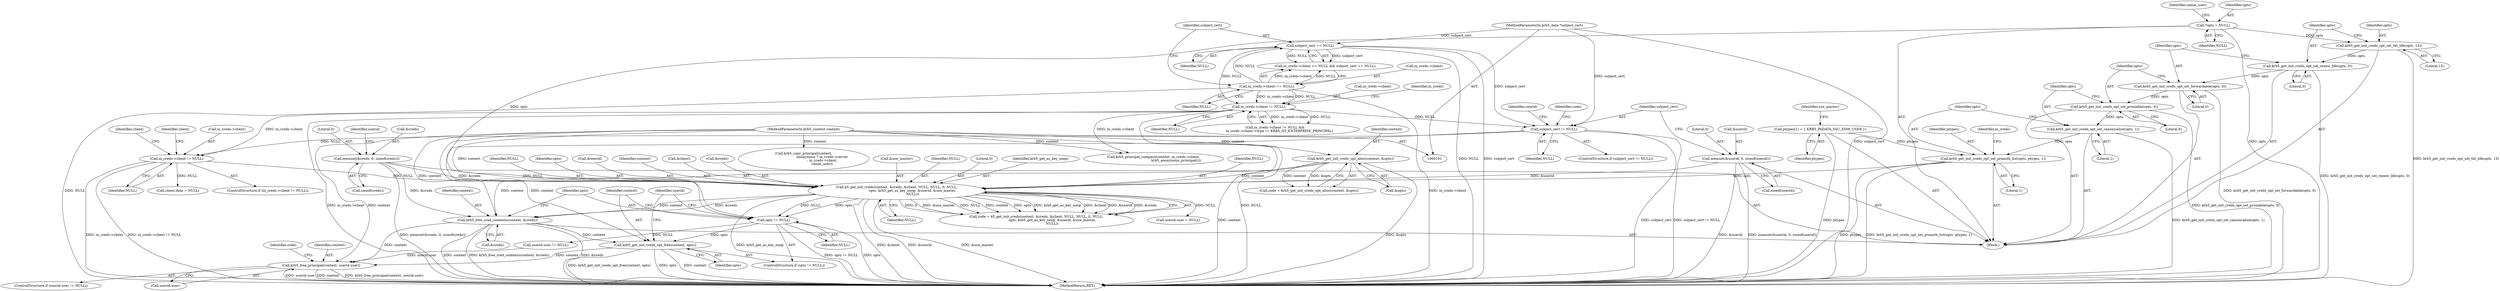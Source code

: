 digraph "0_krb5_5e6d1796106df8ba6bc1973ee0917c170d929086_0@API" {
"1000334" [label="(Call,krb5_get_init_creds_opt_free(context, opts))"];
"1000326" [label="(Call,krb5_free_cred_contents(context, &creds))"];
"1000199" [label="(Call,krb5_get_init_creds_opt_alloc(context, &opts))"];
"1000102" [label="(MethodParameterIn,krb5_context context)"];
"1000282" [label="(Call,k5_get_init_creds(context, &creds, &client, NULL, NULL, 0, NULL,\n                              opts, krb5_get_as_key_noop, &userid, &use_master,\n                              NULL))"];
"1000175" [label="(Call,memset(&creds, 0, sizeof(creds)))"];
"1000228" [label="(Call,in_creds->client != NULL)"];
"1000141" [label="(Call,in_creds->client != NULL)"];
"1000128" [label="(Call,in_creds->client == NULL)"];
"1000133" [label="(Call,subject_cert == NULL)"];
"1000104" [label="(MethodParameterIn,krb5_data *subject_cert)"];
"1000188" [label="(Call,subject_cert != NULL)"];
"1000223" [label="(Call,krb5_get_init_creds_opt_set_preauth_list(opts, ptypes, 1))"];
"1000220" [label="(Call,krb5_get_init_creds_opt_set_canonicalize(opts, 1))"];
"1000217" [label="(Call,krb5_get_init_creds_opt_set_proxiable(opts, 0))"];
"1000214" [label="(Call,krb5_get_init_creds_opt_set_forwardable(opts, 0))"];
"1000211" [label="(Call,krb5_get_init_creds_opt_set_renew_life(opts, 0))"];
"1000208" [label="(Call,krb5_get_init_creds_opt_set_tkt_life(opts, 15))"];
"1000117" [label="(Call,*opts = NULL)"];
"1000109" [label="(Call,ptypes[1] = { KRB5_PADATA_S4U_X509_USER })"];
"1000181" [label="(Call,memset(&userid, 0, sizeof(userid)))"];
"1000331" [label="(Call,opts != NULL)"];
"1000343" [label="(Call,krb5_free_principal(context, userid.user))"];
"1000145" [label="(Identifier,NULL)"];
"1000333" [label="(Identifier,NULL)"];
"1000332" [label="(Identifier,opts)"];
"1000193" [label="(Identifier,userid)"];
"1000183" [label="(Identifier,userid)"];
"1000335" [label="(Identifier,context)"];
"1000265" [label="(Call,client.data = NULL)"];
"1000330" [label="(ControlStructure,if (opts != NULL))"];
"1000331" [label="(Call,opts != NULL)"];
"1000181" [label="(Call,memset(&userid, 0, sizeof(userid)))"];
"1000134" [label="(Identifier,subject_cert)"];
"1000294" [label="(Call,&userid)"];
"1000190" [label="(Identifier,NULL)"];
"1000343" [label="(Call,krb5_free_principal(context, userid.user))"];
"1000225" [label="(Identifier,ptypes)"];
"1000188" [label="(Call,subject_cert != NULL)"];
"1000213" [label="(Literal,0)"];
"1000215" [label="(Identifier,opts)"];
"1000179" [label="(Call,sizeof(creds))"];
"1000201" [label="(Call,&opts)"];
"1000133" [label="(Call,subject_cert == NULL)"];
"1000336" [label="(Identifier,opts)"];
"1000219" [label="(Literal,0)"];
"1000283" [label="(Identifier,context)"];
"1000286" [label="(Call,&client)"];
"1000326" [label="(Call,krb5_free_cred_contents(context, &creds))"];
"1000119" [label="(Identifier,NULL)"];
"1000212" [label="(Identifier,opts)"];
"1000189" [label="(Identifier,subject_cert)"];
"1000222" [label="(Literal,1)"];
"1000284" [label="(Call,&creds)"];
"1000296" [label="(Call,&use_master)"];
"1000175" [label="(Call,memset(&creds, 0, sizeof(creds)))"];
"1000164" [label="(Call,krb5_copy_principal(context,\n                                   anonymous ? in_creds->server\n                                   : in_creds->client,\n                                   canon_user))"];
"1000338" [label="(Call,userid.user != NULL)"];
"1000226" [label="(Literal,1)"];
"1000230" [label="(Identifier,in_creds)"];
"1000253" [label="(Identifier,client)"];
"1000292" [label="(Identifier,opts)"];
"1000229" [label="(Call,in_creds->client)"];
"1000157" [label="(Call,krb5_principal_compare(context, in_creds->client,\n                                           krb5_anonymous_principal()))"];
"1000223" [label="(Call,krb5_get_init_creds_opt_set_preauth_list(opts, ptypes, 1))"];
"1000109" [label="(Call,ptypes[1] = { KRB5_PADATA_S4U_X509_USER })"];
"1000211" [label="(Call,krb5_get_init_creds_opt_set_renew_life(opts, 0))"];
"1000349" [label="(Identifier,code)"];
"1000291" [label="(Identifier,NULL)"];
"1000110" [label="(Identifier,ptypes)"];
"1000210" [label="(Literal,15)"];
"1000182" [label="(Call,&userid)"];
"1000290" [label="(Literal,0)"];
"1000187" [label="(ControlStructure,if (subject_cert != NULL))"];
"1000327" [label="(Identifier,context)"];
"1000344" [label="(Identifier,context)"];
"1000140" [label="(Call,in_creds->client != NULL &&\n        in_creds->client->type != KRB5_NT_ENTERPRISE_PRINCIPAL)"];
"1000185" [label="(Call,sizeof(userid))"];
"1000232" [label="(Identifier,NULL)"];
"1000209" [label="(Identifier,opts)"];
"1000235" [label="(Identifier,client)"];
"1000340" [label="(Identifier,userid)"];
"1000350" [label="(MethodReturn,RET)"];
"1000221" [label="(Identifier,opts)"];
"1000282" [label="(Call,k5_get_init_creds(context, &creds, &client, NULL, NULL, 0, NULL,\n                              opts, krb5_get_as_key_noop, &userid, &use_master,\n                              NULL))"];
"1000199" [label="(Call,krb5_get_init_creds_opt_alloc(context, &opts))"];
"1000218" [label="(Identifier,opts)"];
"1000124" [label="(Identifier,canon_user)"];
"1000293" [label="(Identifier,krb5_get_as_key_noop)"];
"1000184" [label="(Literal,0)"];
"1000214" [label="(Call,krb5_get_init_creds_opt_set_forwardable(opts, 0))"];
"1000208" [label="(Call,krb5_get_init_creds_opt_set_tkt_life(opts, 15))"];
"1000128" [label="(Call,in_creds->client == NULL)"];
"1000106" [label="(Block,)"];
"1000298" [label="(Identifier,NULL)"];
"1000149" [label="(Identifier,in_creds)"];
"1000216" [label="(Literal,0)"];
"1000280" [label="(Call,code = k5_get_init_creds(context, &creds, &client, NULL, NULL, 0, NULL,\n                              opts, krb5_get_as_key_noop, &userid, &use_master,\n                              NULL))"];
"1000141" [label="(Call,in_creds->client != NULL)"];
"1000129" [label="(Call,in_creds->client)"];
"1000118" [label="(Identifier,opts)"];
"1000228" [label="(Call,in_creds->client != NULL)"];
"1000142" [label="(Call,in_creds->client)"];
"1000317" [label="(Call,userid.user = NULL)"];
"1000345" [label="(Call,userid.user)"];
"1000334" [label="(Call,krb5_get_init_creds_opt_free(context, opts))"];
"1000224" [label="(Identifier,opts)"];
"1000197" [label="(Call,code = krb5_get_init_creds_opt_alloc(context, &opts))"];
"1000176" [label="(Call,&creds)"];
"1000288" [label="(Identifier,NULL)"];
"1000114" [label="(Identifier,use_master)"];
"1000127" [label="(Call,in_creds->client == NULL && subject_cert == NULL)"];
"1000198" [label="(Identifier,code)"];
"1000132" [label="(Identifier,NULL)"];
"1000117" [label="(Call,*opts = NULL)"];
"1000135" [label="(Identifier,NULL)"];
"1000289" [label="(Identifier,NULL)"];
"1000178" [label="(Literal,0)"];
"1000227" [label="(ControlStructure,if (in_creds->client != NULL))"];
"1000220" [label="(Call,krb5_get_init_creds_opt_set_canonicalize(opts, 1))"];
"1000328" [label="(Call,&creds)"];
"1000337" [label="(ControlStructure,if (userid.user != NULL))"];
"1000104" [label="(MethodParameterIn,krb5_data *subject_cert)"];
"1000200" [label="(Identifier,context)"];
"1000102" [label="(MethodParameterIn,krb5_context context)"];
"1000217" [label="(Call,krb5_get_init_creds_opt_set_proxiable(opts, 0))"];
"1000334" -> "1000330"  [label="AST: "];
"1000334" -> "1000336"  [label="CFG: "];
"1000335" -> "1000334"  [label="AST: "];
"1000336" -> "1000334"  [label="AST: "];
"1000340" -> "1000334"  [label="CFG: "];
"1000334" -> "1000350"  [label="DDG: krb5_get_init_creds_opt_free(context, opts)"];
"1000334" -> "1000350"  [label="DDG: opts"];
"1000334" -> "1000350"  [label="DDG: context"];
"1000326" -> "1000334"  [label="DDG: context"];
"1000102" -> "1000334"  [label="DDG: context"];
"1000331" -> "1000334"  [label="DDG: opts"];
"1000334" -> "1000343"  [label="DDG: context"];
"1000326" -> "1000106"  [label="AST: "];
"1000326" -> "1000328"  [label="CFG: "];
"1000327" -> "1000326"  [label="AST: "];
"1000328" -> "1000326"  [label="AST: "];
"1000332" -> "1000326"  [label="CFG: "];
"1000326" -> "1000350"  [label="DDG: krb5_free_cred_contents(context, &creds)"];
"1000326" -> "1000350"  [label="DDG: &creds"];
"1000326" -> "1000350"  [label="DDG: context"];
"1000199" -> "1000326"  [label="DDG: context"];
"1000282" -> "1000326"  [label="DDG: context"];
"1000282" -> "1000326"  [label="DDG: &creds"];
"1000102" -> "1000326"  [label="DDG: context"];
"1000175" -> "1000326"  [label="DDG: &creds"];
"1000326" -> "1000343"  [label="DDG: context"];
"1000199" -> "1000197"  [label="AST: "];
"1000199" -> "1000201"  [label="CFG: "];
"1000200" -> "1000199"  [label="AST: "];
"1000201" -> "1000199"  [label="AST: "];
"1000197" -> "1000199"  [label="CFG: "];
"1000199" -> "1000350"  [label="DDG: &opts"];
"1000199" -> "1000197"  [label="DDG: context"];
"1000199" -> "1000197"  [label="DDG: &opts"];
"1000102" -> "1000199"  [label="DDG: context"];
"1000199" -> "1000282"  [label="DDG: context"];
"1000102" -> "1000101"  [label="AST: "];
"1000102" -> "1000350"  [label="DDG: context"];
"1000102" -> "1000157"  [label="DDG: context"];
"1000102" -> "1000164"  [label="DDG: context"];
"1000102" -> "1000282"  [label="DDG: context"];
"1000102" -> "1000343"  [label="DDG: context"];
"1000282" -> "1000280"  [label="AST: "];
"1000282" -> "1000298"  [label="CFG: "];
"1000283" -> "1000282"  [label="AST: "];
"1000284" -> "1000282"  [label="AST: "];
"1000286" -> "1000282"  [label="AST: "];
"1000288" -> "1000282"  [label="AST: "];
"1000289" -> "1000282"  [label="AST: "];
"1000290" -> "1000282"  [label="AST: "];
"1000291" -> "1000282"  [label="AST: "];
"1000292" -> "1000282"  [label="AST: "];
"1000293" -> "1000282"  [label="AST: "];
"1000294" -> "1000282"  [label="AST: "];
"1000296" -> "1000282"  [label="AST: "];
"1000298" -> "1000282"  [label="AST: "];
"1000280" -> "1000282"  [label="CFG: "];
"1000282" -> "1000350"  [label="DDG: &client"];
"1000282" -> "1000350"  [label="DDG: &userid"];
"1000282" -> "1000350"  [label="DDG: krb5_get_as_key_noop"];
"1000282" -> "1000350"  [label="DDG: &use_master"];
"1000282" -> "1000280"  [label="DDG: 0"];
"1000282" -> "1000280"  [label="DDG: &use_master"];
"1000282" -> "1000280"  [label="DDG: NULL"];
"1000282" -> "1000280"  [label="DDG: context"];
"1000282" -> "1000280"  [label="DDG: opts"];
"1000282" -> "1000280"  [label="DDG: krb5_get_as_key_noop"];
"1000282" -> "1000280"  [label="DDG: &client"];
"1000282" -> "1000280"  [label="DDG: &userid"];
"1000282" -> "1000280"  [label="DDG: &creds"];
"1000175" -> "1000282"  [label="DDG: &creds"];
"1000228" -> "1000282"  [label="DDG: NULL"];
"1000223" -> "1000282"  [label="DDG: opts"];
"1000181" -> "1000282"  [label="DDG: &userid"];
"1000282" -> "1000317"  [label="DDG: NULL"];
"1000282" -> "1000331"  [label="DDG: opts"];
"1000282" -> "1000331"  [label="DDG: NULL"];
"1000175" -> "1000106"  [label="AST: "];
"1000175" -> "1000179"  [label="CFG: "];
"1000176" -> "1000175"  [label="AST: "];
"1000178" -> "1000175"  [label="AST: "];
"1000179" -> "1000175"  [label="AST: "];
"1000183" -> "1000175"  [label="CFG: "];
"1000175" -> "1000350"  [label="DDG: memset(&creds, 0, sizeof(creds))"];
"1000228" -> "1000227"  [label="AST: "];
"1000228" -> "1000232"  [label="CFG: "];
"1000229" -> "1000228"  [label="AST: "];
"1000232" -> "1000228"  [label="AST: "];
"1000235" -> "1000228"  [label="CFG: "];
"1000253" -> "1000228"  [label="CFG: "];
"1000228" -> "1000350"  [label="DDG: in_creds->client != NULL"];
"1000228" -> "1000350"  [label="DDG: in_creds->client"];
"1000141" -> "1000228"  [label="DDG: in_creds->client"];
"1000188" -> "1000228"  [label="DDG: NULL"];
"1000228" -> "1000265"  [label="DDG: NULL"];
"1000141" -> "1000140"  [label="AST: "];
"1000141" -> "1000145"  [label="CFG: "];
"1000142" -> "1000141"  [label="AST: "];
"1000145" -> "1000141"  [label="AST: "];
"1000149" -> "1000141"  [label="CFG: "];
"1000140" -> "1000141"  [label="CFG: "];
"1000141" -> "1000350"  [label="DDG: in_creds->client"];
"1000141" -> "1000350"  [label="DDG: NULL"];
"1000141" -> "1000140"  [label="DDG: in_creds->client"];
"1000141" -> "1000140"  [label="DDG: NULL"];
"1000128" -> "1000141"  [label="DDG: in_creds->client"];
"1000128" -> "1000141"  [label="DDG: NULL"];
"1000133" -> "1000141"  [label="DDG: NULL"];
"1000141" -> "1000157"  [label="DDG: in_creds->client"];
"1000141" -> "1000188"  [label="DDG: NULL"];
"1000128" -> "1000127"  [label="AST: "];
"1000128" -> "1000132"  [label="CFG: "];
"1000129" -> "1000128"  [label="AST: "];
"1000132" -> "1000128"  [label="AST: "];
"1000134" -> "1000128"  [label="CFG: "];
"1000127" -> "1000128"  [label="CFG: "];
"1000128" -> "1000350"  [label="DDG: NULL"];
"1000128" -> "1000350"  [label="DDG: in_creds->client"];
"1000128" -> "1000127"  [label="DDG: in_creds->client"];
"1000128" -> "1000127"  [label="DDG: NULL"];
"1000128" -> "1000133"  [label="DDG: NULL"];
"1000133" -> "1000127"  [label="AST: "];
"1000133" -> "1000135"  [label="CFG: "];
"1000134" -> "1000133"  [label="AST: "];
"1000135" -> "1000133"  [label="AST: "];
"1000127" -> "1000133"  [label="CFG: "];
"1000133" -> "1000350"  [label="DDG: subject_cert"];
"1000133" -> "1000350"  [label="DDG: NULL"];
"1000133" -> "1000127"  [label="DDG: subject_cert"];
"1000133" -> "1000127"  [label="DDG: NULL"];
"1000104" -> "1000133"  [label="DDG: subject_cert"];
"1000133" -> "1000188"  [label="DDG: subject_cert"];
"1000104" -> "1000101"  [label="AST: "];
"1000104" -> "1000350"  [label="DDG: subject_cert"];
"1000104" -> "1000188"  [label="DDG: subject_cert"];
"1000188" -> "1000187"  [label="AST: "];
"1000188" -> "1000190"  [label="CFG: "];
"1000189" -> "1000188"  [label="AST: "];
"1000190" -> "1000188"  [label="AST: "];
"1000193" -> "1000188"  [label="CFG: "];
"1000198" -> "1000188"  [label="CFG: "];
"1000188" -> "1000350"  [label="DDG: subject_cert != NULL"];
"1000188" -> "1000350"  [label="DDG: subject_cert"];
"1000188" -> "1000331"  [label="DDG: NULL"];
"1000223" -> "1000106"  [label="AST: "];
"1000223" -> "1000226"  [label="CFG: "];
"1000224" -> "1000223"  [label="AST: "];
"1000225" -> "1000223"  [label="AST: "];
"1000226" -> "1000223"  [label="AST: "];
"1000230" -> "1000223"  [label="CFG: "];
"1000223" -> "1000350"  [label="DDG: ptypes"];
"1000223" -> "1000350"  [label="DDG: krb5_get_init_creds_opt_set_preauth_list(opts, ptypes, 1)"];
"1000220" -> "1000223"  [label="DDG: opts"];
"1000109" -> "1000223"  [label="DDG: ptypes"];
"1000220" -> "1000106"  [label="AST: "];
"1000220" -> "1000222"  [label="CFG: "];
"1000221" -> "1000220"  [label="AST: "];
"1000222" -> "1000220"  [label="AST: "];
"1000224" -> "1000220"  [label="CFG: "];
"1000220" -> "1000350"  [label="DDG: krb5_get_init_creds_opt_set_canonicalize(opts, 1)"];
"1000217" -> "1000220"  [label="DDG: opts"];
"1000217" -> "1000106"  [label="AST: "];
"1000217" -> "1000219"  [label="CFG: "];
"1000218" -> "1000217"  [label="AST: "];
"1000219" -> "1000217"  [label="AST: "];
"1000221" -> "1000217"  [label="CFG: "];
"1000217" -> "1000350"  [label="DDG: krb5_get_init_creds_opt_set_proxiable(opts, 0)"];
"1000214" -> "1000217"  [label="DDG: opts"];
"1000214" -> "1000106"  [label="AST: "];
"1000214" -> "1000216"  [label="CFG: "];
"1000215" -> "1000214"  [label="AST: "];
"1000216" -> "1000214"  [label="AST: "];
"1000218" -> "1000214"  [label="CFG: "];
"1000214" -> "1000350"  [label="DDG: krb5_get_init_creds_opt_set_forwardable(opts, 0)"];
"1000211" -> "1000214"  [label="DDG: opts"];
"1000211" -> "1000106"  [label="AST: "];
"1000211" -> "1000213"  [label="CFG: "];
"1000212" -> "1000211"  [label="AST: "];
"1000213" -> "1000211"  [label="AST: "];
"1000215" -> "1000211"  [label="CFG: "];
"1000211" -> "1000350"  [label="DDG: krb5_get_init_creds_opt_set_renew_life(opts, 0)"];
"1000208" -> "1000211"  [label="DDG: opts"];
"1000208" -> "1000106"  [label="AST: "];
"1000208" -> "1000210"  [label="CFG: "];
"1000209" -> "1000208"  [label="AST: "];
"1000210" -> "1000208"  [label="AST: "];
"1000212" -> "1000208"  [label="CFG: "];
"1000208" -> "1000350"  [label="DDG: krb5_get_init_creds_opt_set_tkt_life(opts, 15)"];
"1000117" -> "1000208"  [label="DDG: opts"];
"1000117" -> "1000106"  [label="AST: "];
"1000117" -> "1000119"  [label="CFG: "];
"1000118" -> "1000117"  [label="AST: "];
"1000119" -> "1000117"  [label="AST: "];
"1000124" -> "1000117"  [label="CFG: "];
"1000117" -> "1000350"  [label="DDG: opts"];
"1000117" -> "1000331"  [label="DDG: opts"];
"1000109" -> "1000106"  [label="AST: "];
"1000109" -> "1000110"  [label="CFG: "];
"1000110" -> "1000109"  [label="AST: "];
"1000114" -> "1000109"  [label="CFG: "];
"1000109" -> "1000350"  [label="DDG: ptypes"];
"1000181" -> "1000106"  [label="AST: "];
"1000181" -> "1000185"  [label="CFG: "];
"1000182" -> "1000181"  [label="AST: "];
"1000184" -> "1000181"  [label="AST: "];
"1000185" -> "1000181"  [label="AST: "];
"1000189" -> "1000181"  [label="CFG: "];
"1000181" -> "1000350"  [label="DDG: &userid"];
"1000181" -> "1000350"  [label="DDG: memset(&userid, 0, sizeof(userid))"];
"1000331" -> "1000330"  [label="AST: "];
"1000331" -> "1000333"  [label="CFG: "];
"1000332" -> "1000331"  [label="AST: "];
"1000333" -> "1000331"  [label="AST: "];
"1000335" -> "1000331"  [label="CFG: "];
"1000340" -> "1000331"  [label="CFG: "];
"1000331" -> "1000350"  [label="DDG: opts != NULL"];
"1000331" -> "1000350"  [label="DDG: opts"];
"1000331" -> "1000338"  [label="DDG: NULL"];
"1000343" -> "1000337"  [label="AST: "];
"1000343" -> "1000345"  [label="CFG: "];
"1000344" -> "1000343"  [label="AST: "];
"1000345" -> "1000343"  [label="AST: "];
"1000349" -> "1000343"  [label="CFG: "];
"1000343" -> "1000350"  [label="DDG: context"];
"1000343" -> "1000350"  [label="DDG: krb5_free_principal(context, userid.user)"];
"1000343" -> "1000350"  [label="DDG: userid.user"];
"1000338" -> "1000343"  [label="DDG: userid.user"];
}
